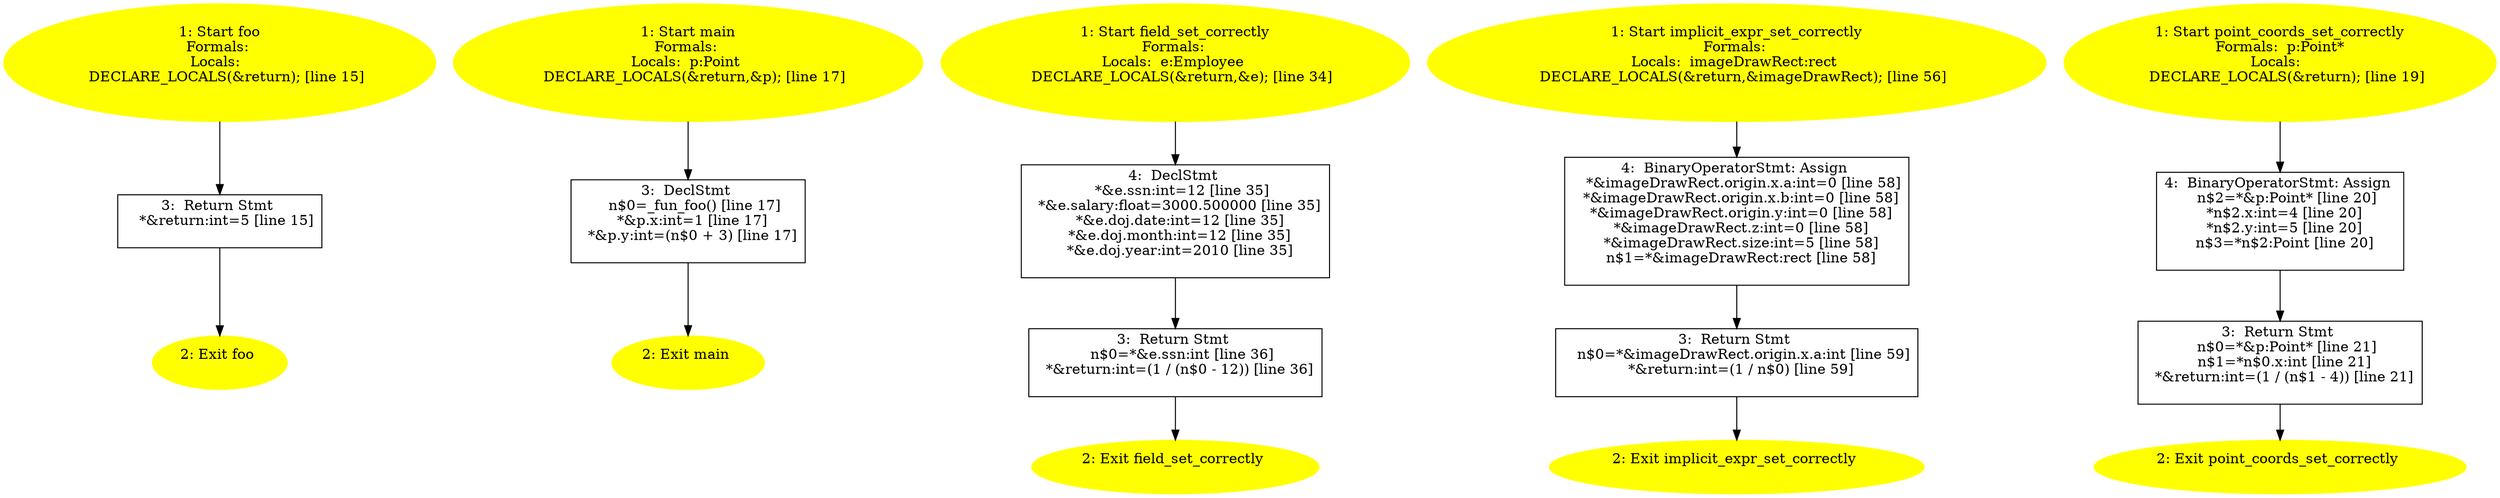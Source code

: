 /* @generated */
digraph iCFG {
"foo.acbd18db4cc2f85cedef654fccc4a4d8_1" [label="1: Start foo\nFormals: \nLocals:  \n   DECLARE_LOCALS(&return); [line 15]\n " color=yellow style=filled]
	

	 "foo.acbd18db4cc2f85cedef654fccc4a4d8_1" -> "foo.acbd18db4cc2f85cedef654fccc4a4d8_3" ;
"foo.acbd18db4cc2f85cedef654fccc4a4d8_2" [label="2: Exit foo \n  " color=yellow style=filled]
	

"foo.acbd18db4cc2f85cedef654fccc4a4d8_3" [label="3:  Return Stmt \n   *&return:int=5 [line 15]\n " shape="box"]
	

	 "foo.acbd18db4cc2f85cedef654fccc4a4d8_3" -> "foo.acbd18db4cc2f85cedef654fccc4a4d8_2" ;
"main.fad58de7366495db4650cfefac2fcd61_1" [label="1: Start main\nFormals: \nLocals:  p:Point \n   DECLARE_LOCALS(&return,&p); [line 17]\n " color=yellow style=filled]
	

	 "main.fad58de7366495db4650cfefac2fcd61_1" -> "main.fad58de7366495db4650cfefac2fcd61_3" ;
"main.fad58de7366495db4650cfefac2fcd61_2" [label="2: Exit main \n  " color=yellow style=filled]
	

"main.fad58de7366495db4650cfefac2fcd61_3" [label="3:  DeclStmt \n   n$0=_fun_foo() [line 17]\n  *&p.x:int=1 [line 17]\n  *&p.y:int=(n$0 + 3) [line 17]\n " shape="box"]
	

	 "main.fad58de7366495db4650cfefac2fcd61_3" -> "main.fad58de7366495db4650cfefac2fcd61_2" ;
"field_set_correctly.b8d9a4294a85d24818c312a099420dce_1" [label="1: Start field_set_correctly\nFormals: \nLocals:  e:Employee \n   DECLARE_LOCALS(&return,&e); [line 34]\n " color=yellow style=filled]
	

	 "field_set_correctly.b8d9a4294a85d24818c312a099420dce_1" -> "field_set_correctly.b8d9a4294a85d24818c312a099420dce_4" ;
"field_set_correctly.b8d9a4294a85d24818c312a099420dce_2" [label="2: Exit field_set_correctly \n  " color=yellow style=filled]
	

"field_set_correctly.b8d9a4294a85d24818c312a099420dce_3" [label="3:  Return Stmt \n   n$0=*&e.ssn:int [line 36]\n  *&return:int=(1 / (n$0 - 12)) [line 36]\n " shape="box"]
	

	 "field_set_correctly.b8d9a4294a85d24818c312a099420dce_3" -> "field_set_correctly.b8d9a4294a85d24818c312a099420dce_2" ;
"field_set_correctly.b8d9a4294a85d24818c312a099420dce_4" [label="4:  DeclStmt \n   *&e.ssn:int=12 [line 35]\n  *&e.salary:float=3000.500000 [line 35]\n  *&e.doj.date:int=12 [line 35]\n  *&e.doj.month:int=12 [line 35]\n  *&e.doj.year:int=2010 [line 35]\n " shape="box"]
	

	 "field_set_correctly.b8d9a4294a85d24818c312a099420dce_4" -> "field_set_correctly.b8d9a4294a85d24818c312a099420dce_3" ;
"implicit_expr_set_correctly.dcfe49f71ad24e86323cbad97b1a70fe_1" [label="1: Start implicit_expr_set_correctly\nFormals: \nLocals:  imageDrawRect:rect \n   DECLARE_LOCALS(&return,&imageDrawRect); [line 56]\n " color=yellow style=filled]
	

	 "implicit_expr_set_correctly.dcfe49f71ad24e86323cbad97b1a70fe_1" -> "implicit_expr_set_correctly.dcfe49f71ad24e86323cbad97b1a70fe_4" ;
"implicit_expr_set_correctly.dcfe49f71ad24e86323cbad97b1a70fe_2" [label="2: Exit implicit_expr_set_correctly \n  " color=yellow style=filled]
	

"implicit_expr_set_correctly.dcfe49f71ad24e86323cbad97b1a70fe_3" [label="3:  Return Stmt \n   n$0=*&imageDrawRect.origin.x.a:int [line 59]\n  *&return:int=(1 / n$0) [line 59]\n " shape="box"]
	

	 "implicit_expr_set_correctly.dcfe49f71ad24e86323cbad97b1a70fe_3" -> "implicit_expr_set_correctly.dcfe49f71ad24e86323cbad97b1a70fe_2" ;
"implicit_expr_set_correctly.dcfe49f71ad24e86323cbad97b1a70fe_4" [label="4:  BinaryOperatorStmt: Assign \n   *&imageDrawRect.origin.x.a:int=0 [line 58]\n  *&imageDrawRect.origin.x.b:int=0 [line 58]\n  *&imageDrawRect.origin.y:int=0 [line 58]\n  *&imageDrawRect.z:int=0 [line 58]\n  *&imageDrawRect.size:int=5 [line 58]\n  n$1=*&imageDrawRect:rect [line 58]\n " shape="box"]
	

	 "implicit_expr_set_correctly.dcfe49f71ad24e86323cbad97b1a70fe_4" -> "implicit_expr_set_correctly.dcfe49f71ad24e86323cbad97b1a70fe_3" ;
"point_coords_set_correctly.3abf7d8dcf379339f0fa9b69df909b28_1" [label="1: Start point_coords_set_correctly\nFormals:  p:Point*\nLocals:  \n   DECLARE_LOCALS(&return); [line 19]\n " color=yellow style=filled]
	

	 "point_coords_set_correctly.3abf7d8dcf379339f0fa9b69df909b28_1" -> "point_coords_set_correctly.3abf7d8dcf379339f0fa9b69df909b28_4" ;
"point_coords_set_correctly.3abf7d8dcf379339f0fa9b69df909b28_2" [label="2: Exit point_coords_set_correctly \n  " color=yellow style=filled]
	

"point_coords_set_correctly.3abf7d8dcf379339f0fa9b69df909b28_3" [label="3:  Return Stmt \n   n$0=*&p:Point* [line 21]\n  n$1=*n$0.x:int [line 21]\n  *&return:int=(1 / (n$1 - 4)) [line 21]\n " shape="box"]
	

	 "point_coords_set_correctly.3abf7d8dcf379339f0fa9b69df909b28_3" -> "point_coords_set_correctly.3abf7d8dcf379339f0fa9b69df909b28_2" ;
"point_coords_set_correctly.3abf7d8dcf379339f0fa9b69df909b28_4" [label="4:  BinaryOperatorStmt: Assign \n   n$2=*&p:Point* [line 20]\n  *n$2.x:int=4 [line 20]\n  *n$2.y:int=5 [line 20]\n  n$3=*n$2:Point [line 20]\n " shape="box"]
	

	 "point_coords_set_correctly.3abf7d8dcf379339f0fa9b69df909b28_4" -> "point_coords_set_correctly.3abf7d8dcf379339f0fa9b69df909b28_3" ;
}

